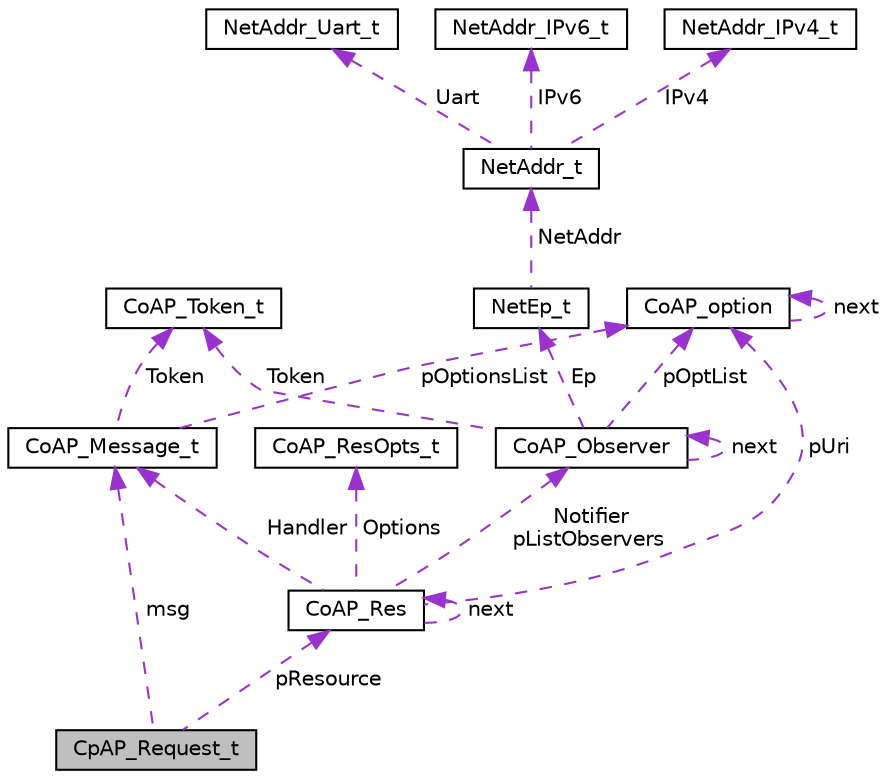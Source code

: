 digraph "CpAP_Request_t"
{
 // LATEX_PDF_SIZE
  edge [fontname="Helvetica",fontsize="10",labelfontname="Helvetica",labelfontsize="10"];
  node [fontname="Helvetica",fontsize="10",shape=record];
  Node1 [label="CpAP_Request_t",height=0.2,width=0.4,color="black", fillcolor="grey75", style="filled", fontcolor="black",tooltip="Coap request."];
  Node2 -> Node1 [dir="back",color="darkorchid3",fontsize="10",style="dashed",label=" msg" ,fontname="Helvetica"];
  Node2 [label="CoAP_Message_t",height=0.2,width=0.4,color="black", fillcolor="white", style="filled",URL="$struct_co_a_p___message__t.html",tooltip="Coap message."];
  Node3 -> Node2 [dir="back",color="darkorchid3",fontsize="10",style="dashed",label=" pOptionsList" ,fontname="Helvetica"];
  Node3 [label="CoAP_option",height=0.2,width=0.4,color="black", fillcolor="white", style="filled",URL="$struct_co_a_p__option.html",tooltip="Coap option."];
  Node3 -> Node3 [dir="back",color="darkorchid3",fontsize="10",style="dashed",label=" next" ,fontname="Helvetica"];
  Node4 -> Node2 [dir="back",color="darkorchid3",fontsize="10",style="dashed",label=" Token" ,fontname="Helvetica"];
  Node4 [label="CoAP_Token_t",height=0.2,width=0.4,color="black", fillcolor="white", style="filled",URL="$struct_co_a_p___token__t.html",tooltip="Coap token."];
  Node5 -> Node1 [dir="back",color="darkorchid3",fontsize="10",style="dashed",label=" pResource" ,fontname="Helvetica"];
  Node5 [label="CoAP_Res",height=0.2,width=0.4,color="black", fillcolor="white", style="filled",URL="$struct_co_a_p___res.html",tooltip="Coap resource."];
  Node6 -> Node5 [dir="back",color="darkorchid3",fontsize="10",style="dashed",label=" Options" ,fontname="Helvetica"];
  Node6 [label="CoAP_ResOpts_t",height=0.2,width=0.4,color="black", fillcolor="white", style="filled",URL="$struct_co_a_p___res_opts__t.html",tooltip="Coap resource options."];
  Node7 -> Node5 [dir="back",color="darkorchid3",fontsize="10",style="dashed",label=" Notifier\npListObservers" ,fontname="Helvetica"];
  Node7 [label="CoAP_Observer",height=0.2,width=0.4,color="black", fillcolor="white", style="filled",URL="$struct_co_a_p___observer.html",tooltip="Coap Observer."];
  Node7 -> Node7 [dir="back",color="darkorchid3",fontsize="10",style="dashed",label=" next" ,fontname="Helvetica"];
  Node3 -> Node7 [dir="back",color="darkorchid3",fontsize="10",style="dashed",label=" pOptList" ,fontname="Helvetica"];
  Node4 -> Node7 [dir="back",color="darkorchid3",fontsize="10",style="dashed",label=" Token" ,fontname="Helvetica"];
  Node8 -> Node7 [dir="back",color="darkorchid3",fontsize="10",style="dashed",label=" Ep" ,fontname="Helvetica"];
  Node8 [label="NetEp_t",height=0.2,width=0.4,color="black", fillcolor="white", style="filled",URL="$struct_net_ep__t.html",tooltip="General network endpoint."];
  Node9 -> Node8 [dir="back",color="darkorchid3",fontsize="10",style="dashed",label=" NetAddr" ,fontname="Helvetica"];
  Node9 [label="NetAddr_t",height=0.2,width=0.4,color="black", fillcolor="white", style="filled",URL="$union_net_addr__t.html",tooltip="General address."];
  Node10 -> Node9 [dir="back",color="darkorchid3",fontsize="10",style="dashed",label=" Uart" ,fontname="Helvetica"];
  Node10 [label="NetAddr_Uart_t",height=0.2,width=0.4,color="black", fillcolor="white", style="filled",URL="$struct_net_addr___uart__t.html",tooltip="UART address."];
  Node11 -> Node9 [dir="back",color="darkorchid3",fontsize="10",style="dashed",label=" IPv6" ,fontname="Helvetica"];
  Node11 [label="NetAddr_IPv6_t",height=0.2,width=0.4,color="black", fillcolor="white", style="filled",URL="$union_net_addr___i_pv6__t.html",tooltip="IPv6 address."];
  Node12 -> Node9 [dir="back",color="darkorchid3",fontsize="10",style="dashed",label=" IPv4" ,fontname="Helvetica"];
  Node12 [label="NetAddr_IPv4_t",height=0.2,width=0.4,color="black", fillcolor="white", style="filled",URL="$union_net_addr___i_pv4__t.html",tooltip="IPv4 address."];
  Node2 -> Node5 [dir="back",color="darkorchid3",fontsize="10",style="dashed",label=" Handler" ,fontname="Helvetica"];
  Node5 -> Node5 [dir="back",color="darkorchid3",fontsize="10",style="dashed",label=" next" ,fontname="Helvetica"];
  Node3 -> Node5 [dir="back",color="darkorchid3",fontsize="10",style="dashed",label=" pUri" ,fontname="Helvetica"];
}
